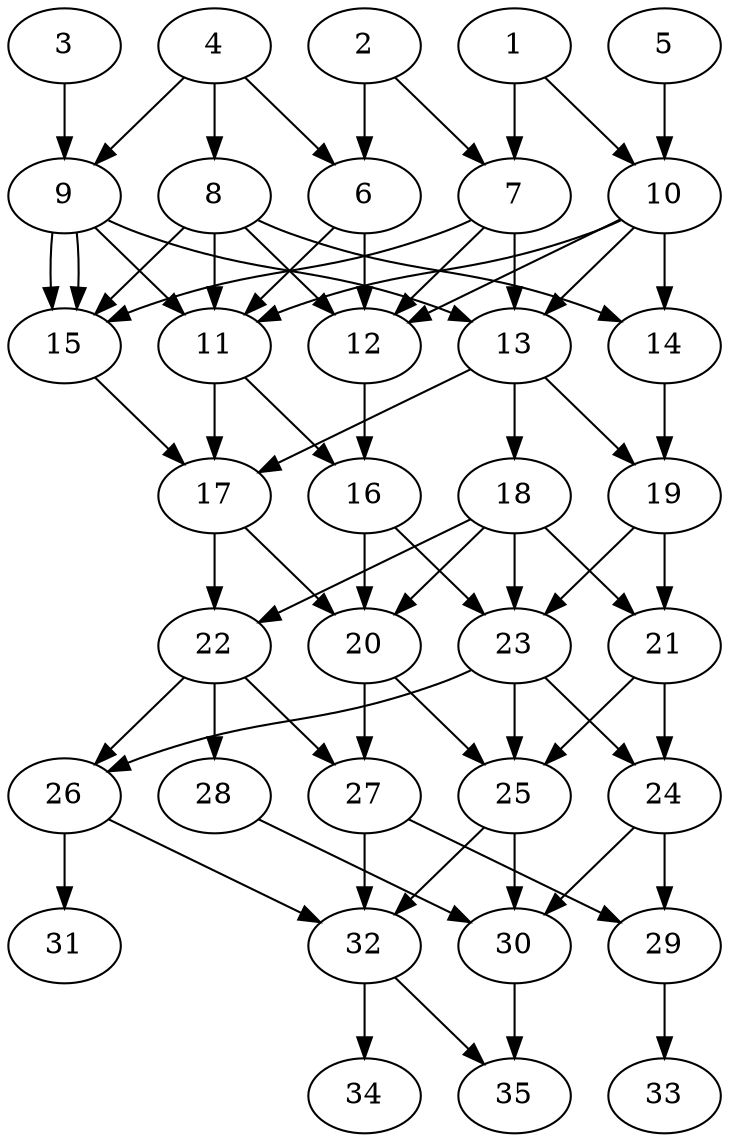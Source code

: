 // DAG automatically generated by daggen at Thu Oct  3 14:05:36 2019
// ./daggen --dot -n 35 --ccr 0.4 --fat 0.5 --regular 0.9 --density 0.7 --mindata 5242880 --maxdata 52428800 
digraph G {
  1 [size="119592960", alpha="0.15", expect_size="47837184"] 
  1 -> 7 [size ="47837184"]
  1 -> 10 [size ="47837184"]
  2 [size="112414720", alpha="0.16", expect_size="44965888"] 
  2 -> 6 [size ="44965888"]
  2 -> 7 [size ="44965888"]
  3 [size="59550720", alpha="0.13", expect_size="23820288"] 
  3 -> 9 [size ="23820288"]
  4 [size="92231680", alpha="0.09", expect_size="36892672"] 
  4 -> 6 [size ="36892672"]
  4 -> 8 [size ="36892672"]
  4 -> 9 [size ="36892672"]
  5 [size="79567360", alpha="0.15", expect_size="31826944"] 
  5 -> 10 [size ="31826944"]
  6 [size="24212480", alpha="0.03", expect_size="9684992"] 
  6 -> 11 [size ="9684992"]
  6 -> 12 [size ="9684992"]
  7 [size="104161280", alpha="0.10", expect_size="41664512"] 
  7 -> 12 [size ="41664512"]
  7 -> 13 [size ="41664512"]
  7 -> 15 [size ="41664512"]
  8 [size="67668480", alpha="0.05", expect_size="27067392"] 
  8 -> 11 [size ="27067392"]
  8 -> 12 [size ="27067392"]
  8 -> 14 [size ="27067392"]
  8 -> 15 [size ="27067392"]
  9 [size="42160640", alpha="0.08", expect_size="16864256"] 
  9 -> 11 [size ="16864256"]
  9 -> 13 [size ="16864256"]
  9 -> 15 [size ="16864256"]
  9 -> 15 [size ="16864256"]
  10 [size="84354560", alpha="0.14", expect_size="33741824"] 
  10 -> 11 [size ="33741824"]
  10 -> 12 [size ="33741824"]
  10 -> 13 [size ="33741824"]
  10 -> 14 [size ="33741824"]
  11 [size="50270720", alpha="0.12", expect_size="20108288"] 
  11 -> 16 [size ="20108288"]
  11 -> 17 [size ="20108288"]
  12 [size="21045760", alpha="0.01", expect_size="8418304"] 
  12 -> 16 [size ="8418304"]
  13 [size="113932800", alpha="0.07", expect_size="45573120"] 
  13 -> 17 [size ="45573120"]
  13 -> 18 [size ="45573120"]
  13 -> 19 [size ="45573120"]
  14 [size="71567360", alpha="0.02", expect_size="28626944"] 
  14 -> 19 [size ="28626944"]
  15 [size="123453440", alpha="0.02", expect_size="49381376"] 
  15 -> 17 [size ="49381376"]
  16 [size="94366720", alpha="0.10", expect_size="37746688"] 
  16 -> 20 [size ="37746688"]
  16 -> 23 [size ="37746688"]
  17 [size="109352960", alpha="0.03", expect_size="43741184"] 
  17 -> 20 [size ="43741184"]
  17 -> 22 [size ="43741184"]
  18 [size="48092160", alpha="0.05", expect_size="19236864"] 
  18 -> 20 [size ="19236864"]
  18 -> 21 [size ="19236864"]
  18 -> 22 [size ="19236864"]
  18 -> 23 [size ="19236864"]
  19 [size="77621760", alpha="0.01", expect_size="31048704"] 
  19 -> 21 [size ="31048704"]
  19 -> 23 [size ="31048704"]
  20 [size="127162880", alpha="0.08", expect_size="50865152"] 
  20 -> 25 [size ="50865152"]
  20 -> 27 [size ="50865152"]
  21 [size="92316160", alpha="0.13", expect_size="36926464"] 
  21 -> 24 [size ="36926464"]
  21 -> 25 [size ="36926464"]
  22 [size="46850560", alpha="0.15", expect_size="18740224"] 
  22 -> 26 [size ="18740224"]
  22 -> 27 [size ="18740224"]
  22 -> 28 [size ="18740224"]
  23 [size="51624960", alpha="0.04", expect_size="20649984"] 
  23 -> 24 [size ="20649984"]
  23 -> 25 [size ="20649984"]
  23 -> 26 [size ="20649984"]
  24 [size="95109120", alpha="0.07", expect_size="38043648"] 
  24 -> 29 [size ="38043648"]
  24 -> 30 [size ="38043648"]
  25 [size="108236800", alpha="0.01", expect_size="43294720"] 
  25 -> 30 [size ="43294720"]
  25 -> 32 [size ="43294720"]
  26 [size="118510080", alpha="0.18", expect_size="47404032"] 
  26 -> 31 [size ="47404032"]
  26 -> 32 [size ="47404032"]
  27 [size="61222400", alpha="0.09", expect_size="24488960"] 
  27 -> 29 [size ="24488960"]
  27 -> 32 [size ="24488960"]
  28 [size="79121920", alpha="0.10", expect_size="31648768"] 
  28 -> 30 [size ="31648768"]
  29 [size="109084160", alpha="0.16", expect_size="43633664"] 
  29 -> 33 [size ="43633664"]
  30 [size="117117440", alpha="0.14", expect_size="46846976"] 
  30 -> 35 [size ="46846976"]
  31 [size="47267840", alpha="0.18", expect_size="18907136"] 
  32 [size="123983360", alpha="0.03", expect_size="49593344"] 
  32 -> 34 [size ="49593344"]
  32 -> 35 [size ="49593344"]
  33 [size="92682240", alpha="0.06", expect_size="37072896"] 
  34 [size="117770240", alpha="0.18", expect_size="47108096"] 
  35 [size="42447360", alpha="0.09", expect_size="16978944"] 
}
